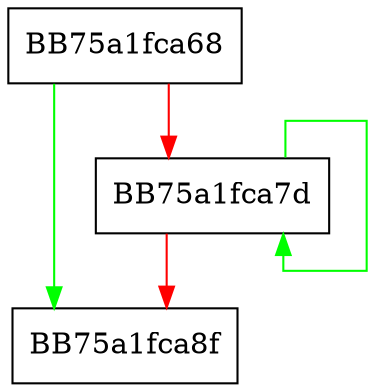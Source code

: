 digraph propagateall {
  node [shape="box"];
  graph [splines=ortho];
  BB75a1fca68 -> BB75a1fca8f [color="green"];
  BB75a1fca68 -> BB75a1fca7d [color="red"];
  BB75a1fca7d -> BB75a1fca7d [color="green"];
  BB75a1fca7d -> BB75a1fca8f [color="red"];
}